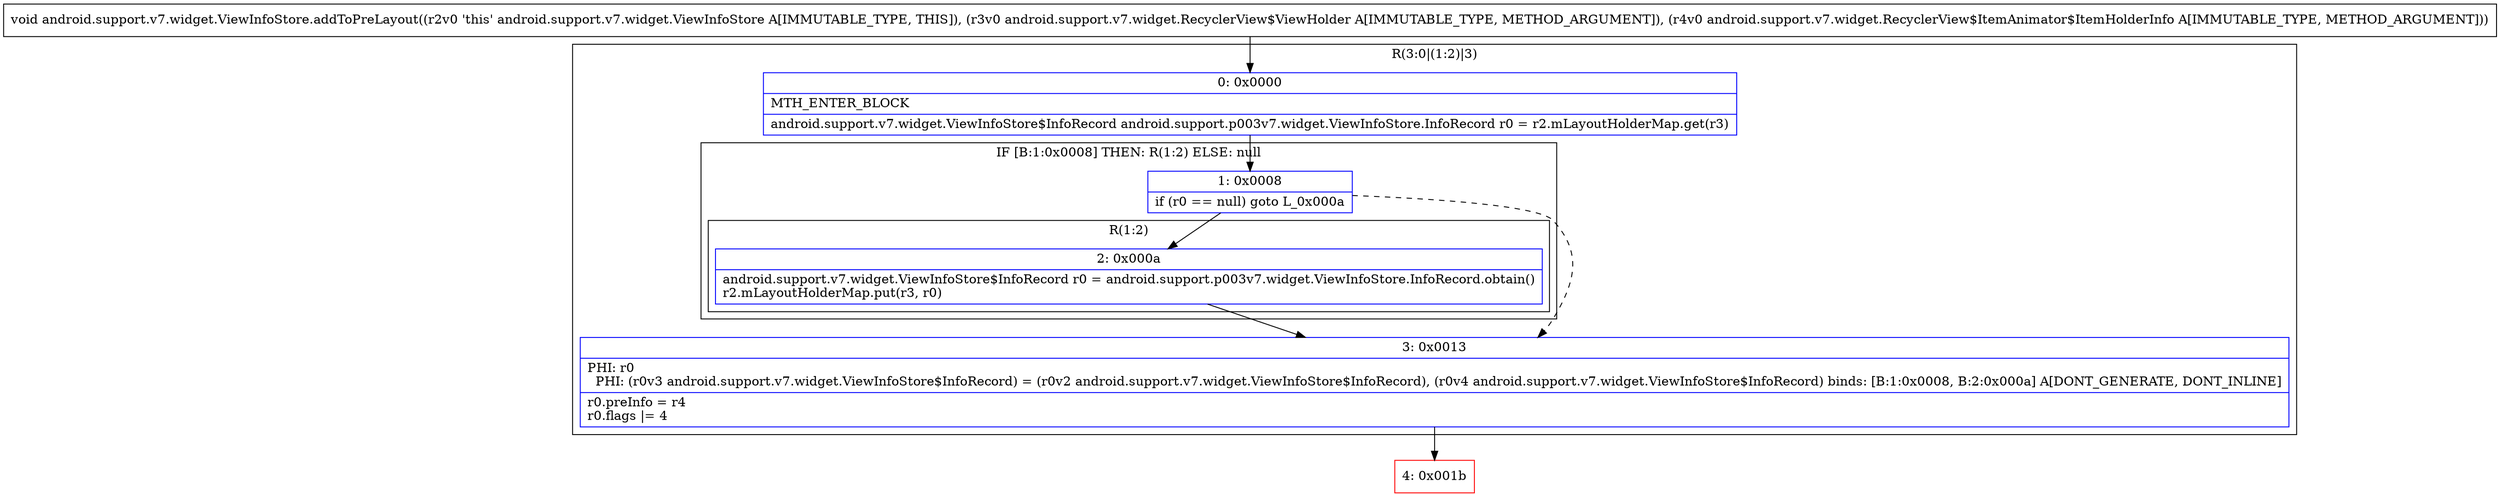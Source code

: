 digraph "CFG forandroid.support.v7.widget.ViewInfoStore.addToPreLayout(Landroid\/support\/v7\/widget\/RecyclerView$ViewHolder;Landroid\/support\/v7\/widget\/RecyclerView$ItemAnimator$ItemHolderInfo;)V" {
subgraph cluster_Region_869160159 {
label = "R(3:0|(1:2)|3)";
node [shape=record,color=blue];
Node_0 [shape=record,label="{0\:\ 0x0000|MTH_ENTER_BLOCK\l|android.support.v7.widget.ViewInfoStore$InfoRecord android.support.p003v7.widget.ViewInfoStore.InfoRecord r0 = r2.mLayoutHolderMap.get(r3)\l}"];
subgraph cluster_IfRegion_2014022410 {
label = "IF [B:1:0x0008] THEN: R(1:2) ELSE: null";
node [shape=record,color=blue];
Node_1 [shape=record,label="{1\:\ 0x0008|if (r0 == null) goto L_0x000a\l}"];
subgraph cluster_Region_1969122156 {
label = "R(1:2)";
node [shape=record,color=blue];
Node_2 [shape=record,label="{2\:\ 0x000a|android.support.v7.widget.ViewInfoStore$InfoRecord r0 = android.support.p003v7.widget.ViewInfoStore.InfoRecord.obtain()\lr2.mLayoutHolderMap.put(r3, r0)\l}"];
}
}
Node_3 [shape=record,label="{3\:\ 0x0013|PHI: r0 \l  PHI: (r0v3 android.support.v7.widget.ViewInfoStore$InfoRecord) = (r0v2 android.support.v7.widget.ViewInfoStore$InfoRecord), (r0v4 android.support.v7.widget.ViewInfoStore$InfoRecord) binds: [B:1:0x0008, B:2:0x000a] A[DONT_GENERATE, DONT_INLINE]\l|r0.preInfo = r4\lr0.flags \|= 4\l}"];
}
Node_4 [shape=record,color=red,label="{4\:\ 0x001b}"];
MethodNode[shape=record,label="{void android.support.v7.widget.ViewInfoStore.addToPreLayout((r2v0 'this' android.support.v7.widget.ViewInfoStore A[IMMUTABLE_TYPE, THIS]), (r3v0 android.support.v7.widget.RecyclerView$ViewHolder A[IMMUTABLE_TYPE, METHOD_ARGUMENT]), (r4v0 android.support.v7.widget.RecyclerView$ItemAnimator$ItemHolderInfo A[IMMUTABLE_TYPE, METHOD_ARGUMENT])) }"];
MethodNode -> Node_0;
Node_0 -> Node_1;
Node_1 -> Node_2;
Node_1 -> Node_3[style=dashed];
Node_2 -> Node_3;
Node_3 -> Node_4;
}

